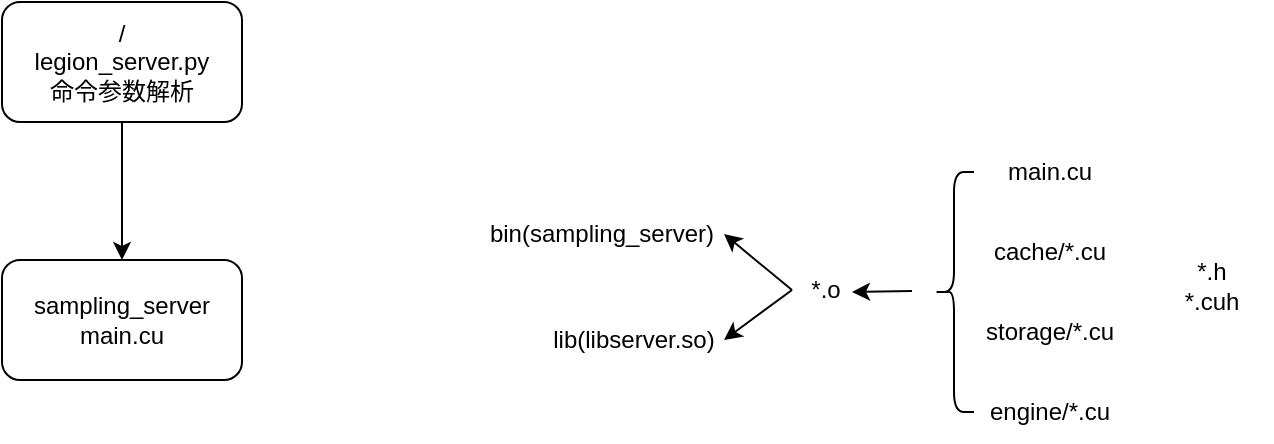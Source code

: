 <mxfile version="24.7.17">
  <diagram name="第 1 页" id="X0bGSsXVkm_eNpD6BviU">
    <mxGraphModel dx="928" dy="625" grid="0" gridSize="10" guides="1" tooltips="1" connect="1" arrows="1" fold="1" page="0" pageScale="1" pageWidth="827" pageHeight="1169" math="0" shadow="0">
      <root>
        <mxCell id="0" />
        <mxCell id="1" parent="0" />
        <mxCell id="joN8DTu-hvtdGFrbetuW-3" style="edgeStyle=orthogonalEdgeStyle;rounded=0;orthogonalLoop=1;jettySize=auto;html=1;exitX=0.5;exitY=1;exitDx=0;exitDy=0;entryX=0.5;entryY=0;entryDx=0;entryDy=0;" edge="1" parent="1" source="joN8DTu-hvtdGFrbetuW-1" target="joN8DTu-hvtdGFrbetuW-2">
          <mxGeometry relative="1" as="geometry" />
        </mxCell>
        <mxCell id="joN8DTu-hvtdGFrbetuW-1" value="&lt;div&gt;/&lt;/div&gt;legion_server.py&lt;div&gt;命令参数解析&lt;/div&gt;" style="rounded=1;whiteSpace=wrap;html=1;" vertex="1" parent="1">
          <mxGeometry x="313" y="50" width="120" height="60" as="geometry" />
        </mxCell>
        <mxCell id="joN8DTu-hvtdGFrbetuW-2" value="&lt;div&gt;&lt;span style=&quot;background-color: initial;&quot;&gt;sampling_server&lt;/span&gt;&lt;br&gt;&lt;/div&gt;&lt;div&gt;&lt;span style=&quot;background-color: initial;&quot;&gt;main.cu&lt;/span&gt;&lt;/div&gt;" style="rounded=1;whiteSpace=wrap;html=1;" vertex="1" parent="1">
          <mxGeometry x="313" y="179" width="120" height="60" as="geometry" />
        </mxCell>
        <mxCell id="joN8DTu-hvtdGFrbetuW-5" value="" style="shape=curlyBracket;whiteSpace=wrap;html=1;rounded=1;labelPosition=left;verticalLabelPosition=middle;align=right;verticalAlign=middle;" vertex="1" parent="1">
          <mxGeometry x="779" y="135" width="20" height="120" as="geometry" />
        </mxCell>
        <mxCell id="joN8DTu-hvtdGFrbetuW-6" value="main.cu" style="text;html=1;align=center;verticalAlign=middle;whiteSpace=wrap;rounded=0;" vertex="1" parent="1">
          <mxGeometry x="807" y="120" width="60" height="30" as="geometry" />
        </mxCell>
        <mxCell id="joN8DTu-hvtdGFrbetuW-7" value="cache/*.cu" style="text;html=1;align=center;verticalAlign=middle;whiteSpace=wrap;rounded=0;" vertex="1" parent="1">
          <mxGeometry x="807" y="160" width="60" height="30" as="geometry" />
        </mxCell>
        <mxCell id="joN8DTu-hvtdGFrbetuW-8" value="storage/*.cu" style="text;html=1;align=center;verticalAlign=middle;whiteSpace=wrap;rounded=0;" vertex="1" parent="1">
          <mxGeometry x="807" y="200" width="60" height="30" as="geometry" />
        </mxCell>
        <mxCell id="joN8DTu-hvtdGFrbetuW-9" value="engine/*.cu" style="text;html=1;align=center;verticalAlign=middle;whiteSpace=wrap;rounded=0;" vertex="1" parent="1">
          <mxGeometry x="807" y="240" width="60" height="30" as="geometry" />
        </mxCell>
        <mxCell id="joN8DTu-hvtdGFrbetuW-10" value="*.h&lt;div&gt;*.cuh&lt;/div&gt;" style="text;html=1;align=center;verticalAlign=middle;whiteSpace=wrap;rounded=0;" vertex="1" parent="1">
          <mxGeometry x="888" y="177" width="60" height="30" as="geometry" />
        </mxCell>
        <mxCell id="joN8DTu-hvtdGFrbetuW-13" value="" style="endArrow=classic;html=1;rounded=0;" edge="1" parent="1">
          <mxGeometry width="50" height="50" relative="1" as="geometry">
            <mxPoint x="768" y="194.5" as="sourcePoint" />
            <mxPoint x="738" y="195" as="targetPoint" />
          </mxGeometry>
        </mxCell>
        <mxCell id="joN8DTu-hvtdGFrbetuW-19" style="rounded=0;orthogonalLoop=1;jettySize=auto;html=1;exitX=0;exitY=0.5;exitDx=0;exitDy=0;entryX=1;entryY=0.5;entryDx=0;entryDy=0;" edge="1" parent="1" source="joN8DTu-hvtdGFrbetuW-14" target="joN8DTu-hvtdGFrbetuW-17">
          <mxGeometry relative="1" as="geometry" />
        </mxCell>
        <mxCell id="joN8DTu-hvtdGFrbetuW-20" style="rounded=0;orthogonalLoop=1;jettySize=auto;html=1;exitX=0;exitY=0.5;exitDx=0;exitDy=0;entryX=1;entryY=0.5;entryDx=0;entryDy=0;" edge="1" parent="1" source="joN8DTu-hvtdGFrbetuW-14" target="joN8DTu-hvtdGFrbetuW-18">
          <mxGeometry relative="1" as="geometry" />
        </mxCell>
        <mxCell id="joN8DTu-hvtdGFrbetuW-14" value="*.o" style="text;html=1;align=center;verticalAlign=middle;whiteSpace=wrap;rounded=0;" vertex="1" parent="1">
          <mxGeometry x="708" y="179" width="34" height="30" as="geometry" />
        </mxCell>
        <mxCell id="joN8DTu-hvtdGFrbetuW-17" value="bin(sampling_server)" style="text;html=1;align=center;verticalAlign=middle;whiteSpace=wrap;rounded=0;" vertex="1" parent="1">
          <mxGeometry x="552" y="151" width="122" height="30" as="geometry" />
        </mxCell>
        <mxCell id="joN8DTu-hvtdGFrbetuW-18" value="lib(libserver.so)" style="text;html=1;align=center;verticalAlign=middle;whiteSpace=wrap;rounded=0;" vertex="1" parent="1">
          <mxGeometry x="584" y="204" width="90" height="30" as="geometry" />
        </mxCell>
      </root>
    </mxGraphModel>
  </diagram>
</mxfile>
